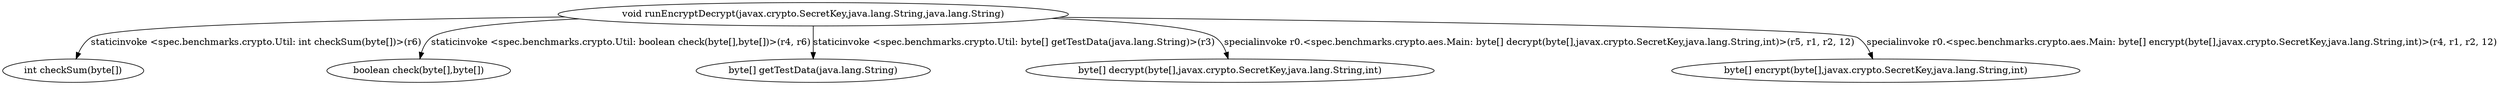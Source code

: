digraph g {
1[label="int checkSum(byte[])"]
2[label="boolean check(byte[],byte[])"]
5[label="byte[] getTestData(java.lang.String)"]
3[label="byte[] decrypt(byte[],javax.crypto.SecretKey,java.lang.String,int)"]
4[label="byte[] encrypt(byte[],javax.crypto.SecretKey,java.lang.String,int)"]
0[label="void runEncryptDecrypt(javax.crypto.SecretKey,java.lang.String,java.lang.String)"]
0->1[label="staticinvoke <spec.benchmarks.crypto.Util: int checkSum(byte[])>(r6)"]
0->2[label="staticinvoke <spec.benchmarks.crypto.Util: boolean check(byte[],byte[])>(r4, r6)"]
0->3[label="specialinvoke r0.<spec.benchmarks.crypto.aes.Main: byte[] decrypt(byte[],javax.crypto.SecretKey,java.lang.String,int)>(r5, r1, r2, 12)"]
0->4[label="specialinvoke r0.<spec.benchmarks.crypto.aes.Main: byte[] encrypt(byte[],javax.crypto.SecretKey,java.lang.String,int)>(r4, r1, r2, 12)"]
0->5[label="staticinvoke <spec.benchmarks.crypto.Util: byte[] getTestData(java.lang.String)>(r3)"]
}